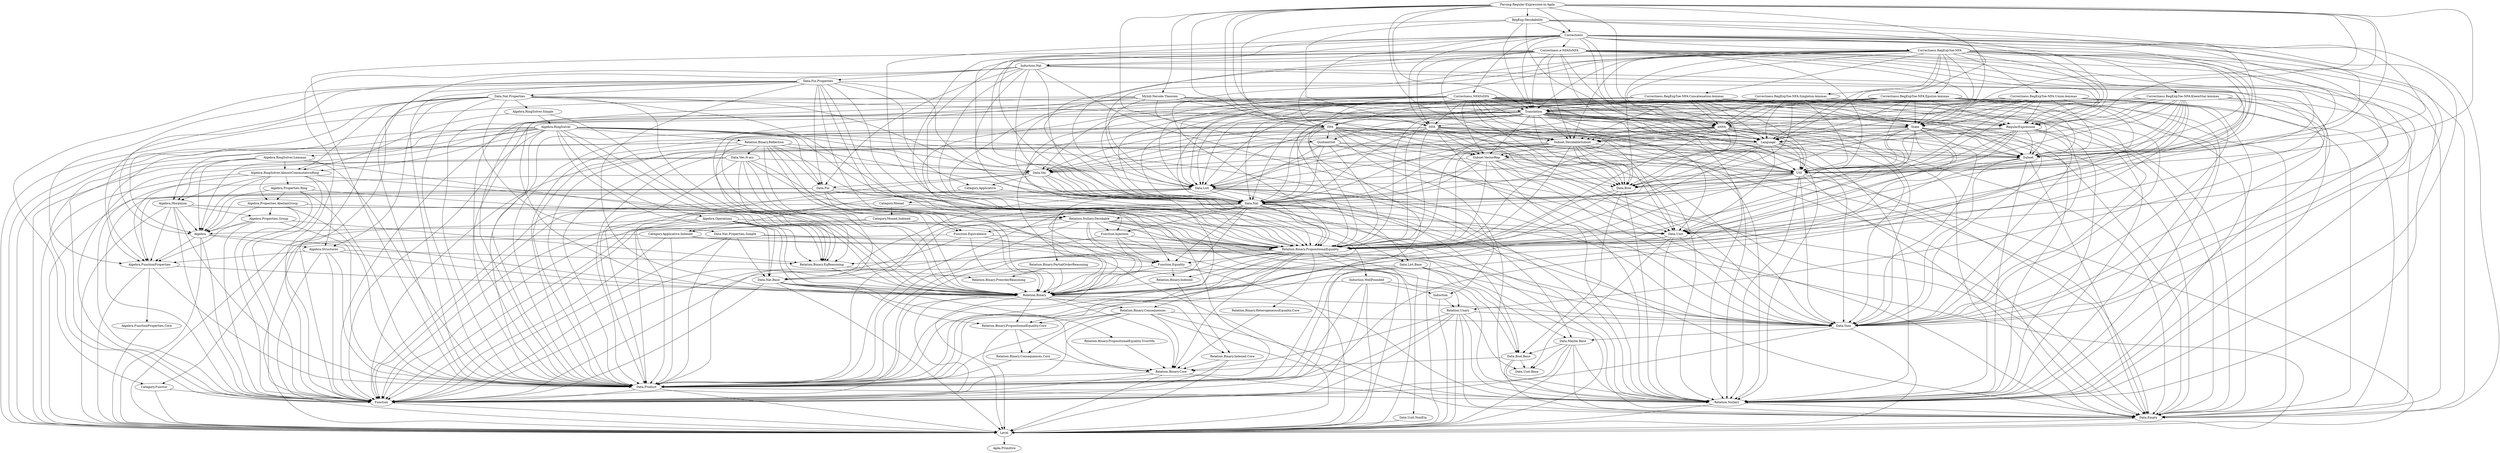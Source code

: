 digraph dependencies {
   m14[label="Relation.Binary"];
   m7[label="Function"];
   m41[label="Category.Monad.Indexed"];
   m20[label="Relation.Binary.Indexed"];
   m34[label="Data.List"];
   m23[label="Relation.Binary.PreorderReasoning"];
   m62[label="Correctness.RegExpToe-NFA.Singleton-lemmas"];
   m0[label="Parsing-Regular-Expression-in-Agda"];
   m38[label="Algebra.Structures"];
   m16[label="Relation.Binary.Consequences.Core"];
   m35[label="Algebra.FunctionProperties"];
   m73[label="Algebra.RingSolver"];
   m46[label="Category.Applicative"];
   m68[label="Induction"];
   m69[label="Relation.Unary"];
   m9[label="Data.Bool.Base"];
   m1[label="Subset.VectorRep"];
   m15[label="Relation.Binary.PropositionalEquality.Core"];
   m70[label="Data.Fin.Properties"];
   m72[label="Algebra.RingSolver.Simple"];
   m63[label="Correctness.RegExpToe-NFA.Union-lemmas"];
   m2[label="Relation.Nullary"];
   m74[label="Relation.Binary.Reflection"];
   m47[label="Data.Fin"];
   m6[label="Data.Sum"];
   m42[label="Category.Applicative.Indexed"];
   m27[label="Data.Nat.Base"];
   m48[label="QuotientSet"];
   m17[label="Relation.Binary.Consequences"];
   m49[label="Subset"];
   m50[label="RegularExpression"];
   m83[label="Data.Nat.Properties.Simple"];
   m52[label="State"];
   m8[label="Data.Maybe.Base"];
   m37[label="Algebra"];
   m64[label="Correctness.RegExpToe-NFA.KleenStar-lemmas"];
   m65[label="Correctness.RegExpToe-NFA.Epsilon-lemmas"];
   m61[label="Correctness.RegExpToe-NFA"];
   m84[label="Induction.WellFounded"];
   m66[label="Correctness.RegExpToe-NFA.Concatenation-lemmas"];
   m76[label="Algebra.Operations"];
   m3[label="Level"];
   m77[label="Algebra.RingSolver.AlmostCommutativeRing"];
   m13[label="Data.Unit"];
   m80[label="Algebra.Properties.Group"];
   m29[label="Function.Injection"];
   m82[label="Algebra.RingSolver.Lemmas"];
   m39[label="Data.List.Base"];
   m67[label="Induction.Nat"];
   m54[label="Myhill-Nerode-Theorem"];
   m75[label="Data.Vec.N-ary"];
   m36[label="Algebra.FunctionProperties.Core"];
   m53[label="Subset.DecidableSubset"];
   m71[label="Data.Nat.Properties"];
   m30[label="Relation.Nullary.Decidable"];
   m19[label="Relation.Binary.PropositionalEquality"];
   m21[label="Relation.Binary.HeterogeneousEquality.Core"];
   m55[label="Translation"];
   m26[label="Data.Nat"];
   m33[label="Util"];
   m22[label="Relation.Binary.EqReasoning"];
   m40[label="Category.Monad"];
   m51[label="Language"];
   m24[label="Data.Unit.NonEta"];
   m85[label="Correctness.NFAToDFA"];
   m56[label="DFA"];
   m78[label="Algebra.Properties.Ring"];
   m44[label="Data.Bool"];
   m81[label="Algebra.Morphism"];
   m57[label="NFA"];
   m18[label="Relation.Binary.Indexed.Core"];
   m31[label="Function.Equivalence"];
   m43[label="Category.Functor"];
   m59[label="RegExp-Decidability"];
   m60[label="Correctness"];
   m45[label="Data.Vec"];
   m86[label="Correctness.e-NFAToNFA"];
   m5[label="Data.Empty"];
   m58[label="eNFA"];
   m10[label="Relation.Binary.Core"];
   m12[label="Data.Unit.Base"];
   m28[label="Relation.Binary.PropositionalEquality.TrustMe"];
   m32[label="Relation.Binary.PartialOrderReasoning"];
   m79[label="Algebra.Properties.AbelianGroup"];
   m25[label="Function.Equality"];
   m11[label="Data.Product"];
   m4[label="Agda.Primitive"];
   m0 -> m1;
   m0 -> m33;
   m0 -> m48;
   m0 -> m49;
   m0 -> m50;
   m0 -> m51;
   m0 -> m52;
   m0 -> m53;
   m0 -> m54;
   m0 -> m55;
   m0 -> m56;
   m0 -> m57;
   m0 -> m58;
   m0 -> m59;
   m0 -> m60;
   m1 -> m11;
   m1 -> m13;
   m1 -> m19;
   m1 -> m2;
   m1 -> m26;
   m1 -> m33;
   m1 -> m44;
   m1 -> m45;
   m1 -> m5;
   m1 -> m6;
   m10 -> m11;
   m10 -> m2;
   m10 -> m3;
   m10 -> m7;
   m11 -> m2;
   m11 -> m3;
   m11 -> m7;
   m13 -> m12;
   m13 -> m14;
   m13 -> m19;
   m13 -> m2;
   m13 -> m6;
   m14 -> m10;
   m14 -> m11;
   m14 -> m15;
   m14 -> m17;
   m14 -> m18;
   m14 -> m3;
   m14 -> m6;
   m14 -> m7;
   m15 -> m10;
   m15 -> m16;
   m15 -> m3;
   m16 -> m10;
   m16 -> m11;
   m17 -> m10;
   m17 -> m11;
   m17 -> m15;
   m17 -> m16;
   m17 -> m2;
   m17 -> m5;
   m17 -> m6;
   m17 -> m7;
   m18 -> m10;
   m18 -> m3;
   m18 -> m7;
   m19 -> m10;
   m19 -> m11;
   m19 -> m14;
   m19 -> m15;
   m19 -> m17;
   m19 -> m20;
   m19 -> m21;
   m19 -> m22;
   m19 -> m24;
   m19 -> m25;
   m19 -> m3;
   m19 -> m7;
   m2 -> m3;
   m2 -> m5;
   m20 -> m14;
   m20 -> m18;
   m21 -> m10;
   m22 -> m14;
   m22 -> m23;
   m23 -> m14;
   m24 -> m3;
   m25 -> m14;
   m25 -> m20;
   m25 -> m3;
   m25 -> m7;
   m26 -> m14;
   m26 -> m19;
   m26 -> m2;
   m26 -> m25;
   m26 -> m27;
   m26 -> m29;
   m26 -> m3;
   m26 -> m30;
   m26 -> m32;
   m26 -> m5;
   m26 -> m6;
   m26 -> m7;
   m27 -> m10;
   m27 -> m14;
   m27 -> m15;
   m27 -> m2;
   m27 -> m28;
   m27 -> m3;
   m27 -> m7;
   m28 -> m10;
   m29 -> m14;
   m29 -> m19;
   m29 -> m25;
   m29 -> m3;
   m29 -> m7;
   m3 -> m4;
   m30 -> m11;
   m30 -> m13;
   m30 -> m14;
   m30 -> m19;
   m30 -> m2;
   m30 -> m25;
   m30 -> m29;
   m30 -> m3;
   m30 -> m31;
   m30 -> m5;
   m30 -> m7;
   m30 -> m9;
   m31 -> m14;
   m31 -> m19;
   m31 -> m25;
   m31 -> m3;
   m31 -> m7;
   m32 -> m14;
   m32 -> m23;
   m33 -> m11;
   m33 -> m19;
   m33 -> m2;
   m33 -> m26;
   m33 -> m3;
   m33 -> m34;
   m33 -> m44;
   m33 -> m5;
   m33 -> m6;
   m34 -> m11;
   m34 -> m19;
   m34 -> m26;
   m34 -> m35;
   m34 -> m37;
   m34 -> m39;
   m34 -> m40;
   m34 -> m6;
   m34 -> m7;
   m34 -> m8;
   m34 -> m9;
   m35 -> m11;
   m35 -> m14;
   m35 -> m3;
   m35 -> m36;
   m36 -> m3;
   m37 -> m14;
   m37 -> m3;
   m37 -> m35;
   m37 -> m38;
   m37 -> m7;
   m38 -> m11;
   m38 -> m14;
   m38 -> m22;
   m38 -> m3;
   m38 -> m35;
   m38 -> m7;
   m39 -> m11;
   m39 -> m27;
   m39 -> m6;
   m39 -> m7;
   m39 -> m8;
   m39 -> m9;
   m40 -> m13;
   m40 -> m41;
   m40 -> m7;
   m41 -> m3;
   m41 -> m42;
   m41 -> m7;
   m42 -> m11;
   m42 -> m19;
   m42 -> m3;
   m42 -> m43;
   m42 -> m7;
   m43 -> m3;
   m43 -> m7;
   m44 -> m14;
   m44 -> m19;
   m44 -> m2;
   m44 -> m9;
   m45 -> m11;
   m45 -> m19;
   m45 -> m26;
   m45 -> m39;
   m45 -> m46;
   m45 -> m47;
   m45 -> m7;
   m46 -> m13;
   m46 -> m42;
   m47 -> m14;
   m47 -> m19;
   m47 -> m26;
   m47 -> m3;
   m47 -> m30;
   m47 -> m7;
   m48 -> m11;
   m48 -> m13;
   m48 -> m14;
   m48 -> m19;
   m48 -> m26;
   m48 -> m33;
   m48 -> m49;
   m49 -> m11;
   m49 -> m14;
   m49 -> m19;
   m49 -> m2;
   m49 -> m5;
   m49 -> m6;
   m5 -> m3;
   m50 -> m11;
   m50 -> m19;
   m50 -> m2;
   m50 -> m26;
   m50 -> m33;
   m50 -> m34;
   m50 -> m49;
   m50 -> m5;
   m50 -> m51;
   m50 -> m6;
   m51 -> m11;
   m51 -> m13;
   m51 -> m19;
   m51 -> m2;
   m51 -> m26;
   m51 -> m33;
   m51 -> m34;
   m51 -> m44;
   m51 -> m49;
   m51 -> m5;
   m52 -> m1;
   m52 -> m11;
   m52 -> m13;
   m52 -> m19;
   m52 -> m2;
   m52 -> m26;
   m52 -> m33;
   m52 -> m45;
   m52 -> m49;
   m52 -> m5;
   m52 -> m53;
   m52 -> m6;
   m53 -> m1;
   m53 -> m11;
   m53 -> m13;
   m53 -> m14;
   m53 -> m19;
   m53 -> m2;
   m53 -> m26;
   m53 -> m33;
   m53 -> m44;
   m53 -> m45;
   m53 -> m5;
   m53 -> m6;
   m53 -> m7;
   m54 -> m11;
   m54 -> m14;
   m54 -> m19;
   m54 -> m2;
   m54 -> m3;
   m54 -> m33;
   m54 -> m34;
   m54 -> m50;
   m54 -> m51;
   m54 -> m55;
   m54 -> m56;
   m55 -> m1;
   m55 -> m11;
   m55 -> m13;
   m55 -> m14;
   m55 -> m19;
   m55 -> m2;
   m55 -> m26;
   m55 -> m33;
   m55 -> m44;
   m55 -> m45;
   m55 -> m48;
   m55 -> m49;
   m55 -> m5;
   m55 -> m50;
   m55 -> m51;
   m55 -> m52;
   m55 -> m53;
   m55 -> m56;
   m55 -> m57;
   m55 -> m58;
   m55 -> m6;
   m55 -> m7;
   m56 -> m1;
   m56 -> m11;
   m56 -> m14;
   m56 -> m19;
   m56 -> m2;
   m56 -> m26;
   m56 -> m33;
   m56 -> m34;
   m56 -> m44;
   m56 -> m45;
   m56 -> m48;
   m56 -> m49;
   m56 -> m5;
   m56 -> m51;
   m56 -> m53;
   m56 -> m6;
   m57 -> m1;
   m57 -> m11;
   m57 -> m19;
   m57 -> m2;
   m57 -> m26;
   m57 -> m33;
   m57 -> m34;
   m57 -> m44;
   m57 -> m45;
   m57 -> m49;
   m57 -> m5;
   m57 -> m51;
   m57 -> m53;
   m57 -> m6;
   m58 -> m1;
   m58 -> m11;
   m58 -> m19;
   m58 -> m2;
   m58 -> m26;
   m58 -> m33;
   m58 -> m34;
   m58 -> m44;
   m58 -> m45;
   m58 -> m49;
   m58 -> m5;
   m58 -> m51;
   m58 -> m53;
   m58 -> m6;
   m59 -> m33;
   m59 -> m49;
   m59 -> m50;
   m59 -> m55;
   m59 -> m56;
   m59 -> m57;
   m59 -> m58;
   m59 -> m60;
   m6 -> m3;
   m6 -> m7;
   m6 -> m8;
   m60 -> m11;
   m60 -> m13;
   m60 -> m19;
   m60 -> m2;
   m60 -> m26;
   m60 -> m33;
   m60 -> m34;
   m60 -> m49;
   m60 -> m5;
   m60 -> m50;
   m60 -> m51;
   m60 -> m52;
   m60 -> m55;
   m60 -> m56;
   m60 -> m57;
   m60 -> m58;
   m60 -> m6;
   m60 -> m61;
   m60 -> m85;
   m60 -> m86;
   m61 -> m11;
   m61 -> m13;
   m61 -> m19;
   m61 -> m2;
   m61 -> m26;
   m61 -> m33;
   m61 -> m34;
   m61 -> m44;
   m61 -> m49;
   m61 -> m5;
   m61 -> m50;
   m61 -> m51;
   m61 -> m52;
   m61 -> m53;
   m61 -> m55;
   m61 -> m58;
   m61 -> m6;
   m61 -> m62;
   m61 -> m63;
   m61 -> m64;
   m61 -> m65;
   m61 -> m66;
   m61 -> m67;
   m62 -> m11;
   m62 -> m19;
   m62 -> m2;
   m62 -> m26;
   m62 -> m33;
   m62 -> m34;
   m62 -> m44;
   m62 -> m49;
   m62 -> m5;
   m62 -> m50;
   m62 -> m51;
   m62 -> m52;
   m62 -> m53;
   m62 -> m55;
   m62 -> m58;
   m62 -> m6;
   m63 -> m11;
   m63 -> m19;
   m63 -> m2;
   m63 -> m26;
   m63 -> m33;
   m63 -> m34;
   m63 -> m44;
   m63 -> m49;
   m63 -> m5;
   m63 -> m50;
   m63 -> m51;
   m63 -> m52;
   m63 -> m53;
   m63 -> m55;
   m63 -> m58;
   m63 -> m6;
   m64 -> m11;
   m64 -> m13;
   m64 -> m19;
   m64 -> m2;
   m64 -> m26;
   m64 -> m33;
   m64 -> m34;
   m64 -> m44;
   m64 -> m49;
   m64 -> m5;
   m64 -> m50;
   m64 -> m51;
   m64 -> m52;
   m64 -> m53;
   m64 -> m55;
   m64 -> m58;
   m64 -> m6;
   m65 -> m11;
   m65 -> m19;
   m65 -> m2;
   m65 -> m26;
   m65 -> m33;
   m65 -> m34;
   m65 -> m49;
   m65 -> m5;
   m65 -> m50;
   m65 -> m51;
   m65 -> m52;
   m65 -> m55;
   m65 -> m58;
   m65 -> m6;
   m66 -> m11;
   m66 -> m19;
   m66 -> m2;
   m66 -> m26;
   m66 -> m33;
   m66 -> m34;
   m66 -> m44;
   m66 -> m49;
   m66 -> m5;
   m66 -> m50;
   m66 -> m51;
   m66 -> m52;
   m66 -> m53;
   m66 -> m55;
   m66 -> m58;
   m66 -> m6;
   m67 -> m11;
   m67 -> m13;
   m67 -> m19;
   m67 -> m26;
   m67 -> m3;
   m67 -> m47;
   m67 -> m68;
   m67 -> m69;
   m67 -> m7;
   m67 -> m70;
   m67 -> m84;
   m68 -> m3;
   m68 -> m69;
   m69 -> m10;
   m69 -> m11;
   m69 -> m12;
   m69 -> m2;
   m69 -> m3;
   m69 -> m5;
   m69 -> m6;
   m69 -> m7;
   m7 -> m3;
   m70 -> m11;
   m70 -> m14;
   m70 -> m19;
   m70 -> m2;
   m70 -> m25;
   m70 -> m26;
   m70 -> m29;
   m70 -> m30;
   m70 -> m35;
   m70 -> m37;
   m70 -> m43;
   m70 -> m46;
   m70 -> m47;
   m70 -> m7;
   m70 -> m71;
   m71 -> m11;
   m71 -> m14;
   m71 -> m19;
   m71 -> m2;
   m71 -> m26;
   m71 -> m35;
   m71 -> m37;
   m71 -> m38;
   m71 -> m6;
   m71 -> m7;
   m71 -> m72;
   m71 -> m77;
   m71 -> m83;
   m72 -> m14;
   m72 -> m73;
   m72 -> m77;
   m73 -> m11;
   m73 -> m14;
   m73 -> m19;
   m73 -> m2;
   m73 -> m22;
   m73 -> m27;
   m73 -> m3;
   m73 -> m35;
   m73 -> m37;
   m73 -> m45;
   m73 -> m47;
   m73 -> m5;
   m73 -> m7;
   m73 -> m74;
   m73 -> m76;
   m73 -> m77;
   m73 -> m81;
   m73 -> m82;
   m74 -> m11;
   m74 -> m14;
   m74 -> m19;
   m74 -> m22;
   m74 -> m25;
   m74 -> m26;
   m74 -> m3;
   m74 -> m31;
   m74 -> m45;
   m74 -> m47;
   m74 -> m7;
   m74 -> m75;
   m75 -> m11;
   m75 -> m14;
   m75 -> m19;
   m75 -> m27;
   m75 -> m3;
   m75 -> m30;
   m75 -> m31;
   m75 -> m45;
   m75 -> m7;
   m76 -> m11;
   m76 -> m14;
   m76 -> m19;
   m76 -> m22;
   m76 -> m27;
   m76 -> m37;
   m76 -> m7;
   m77 -> m14;
   m77 -> m3;
   m77 -> m35;
   m77 -> m37;
   m77 -> m38;
   m77 -> m7;
   m77 -> m78;
   m77 -> m79;
   m77 -> m81;
   m78 -> m11;
   m78 -> m22;
   m78 -> m37;
   m78 -> m7;
   m78 -> m79;
   m79 -> m11;
   m79 -> m22;
   m79 -> m37;
   m79 -> m7;
   m79 -> m80;
   m8 -> m12;
   m8 -> m2;
   m8 -> m3;
   m8 -> m5;
   m8 -> m7;
   m8 -> m9;
   m80 -> m11;
   m80 -> m22;
   m80 -> m35;
   m80 -> m37;
   m80 -> m7;
   m81 -> m11;
   m81 -> m14;
   m81 -> m22;
   m81 -> m3;
   m81 -> m35;
   m81 -> m37;
   m81 -> m7;
   m81 -> m80;
   m82 -> m11;
   m82 -> m22;
   m82 -> m37;
   m82 -> m7;
   m82 -> m77;
   m82 -> m81;
   m83 -> m11;
   m83 -> m19;
   m83 -> m27;
   m83 -> m6;
   m83 -> m7;
   m84 -> m11;
   m84 -> m14;
   m84 -> m3;
   m84 -> m68;
   m84 -> m69;
   m84 -> m7;
   m85 -> m1;
   m85 -> m11;
   m85 -> m13;
   m85 -> m14;
   m85 -> m19;
   m85 -> m2;
   m85 -> m26;
   m85 -> m33;
   m85 -> m34;
   m85 -> m44;
   m85 -> m45;
   m85 -> m49;
   m85 -> m5;
   m85 -> m50;
   m85 -> m51;
   m85 -> m52;
   m85 -> m53;
   m85 -> m55;
   m85 -> m56;
   m85 -> m57;
   m85 -> m6;
   m86 -> m11;
   m86 -> m13;
   m86 -> m19;
   m86 -> m2;
   m86 -> m26;
   m86 -> m33;
   m86 -> m34;
   m86 -> m44;
   m86 -> m49;
   m86 -> m5;
   m86 -> m50;
   m86 -> m51;
   m86 -> m52;
   m86 -> m53;
   m86 -> m55;
   m86 -> m57;
   m86 -> m58;
   m86 -> m6;
   m86 -> m67;
   m9 -> m10;
   m9 -> m12;
   m9 -> m2;
   m9 -> m5;
}
